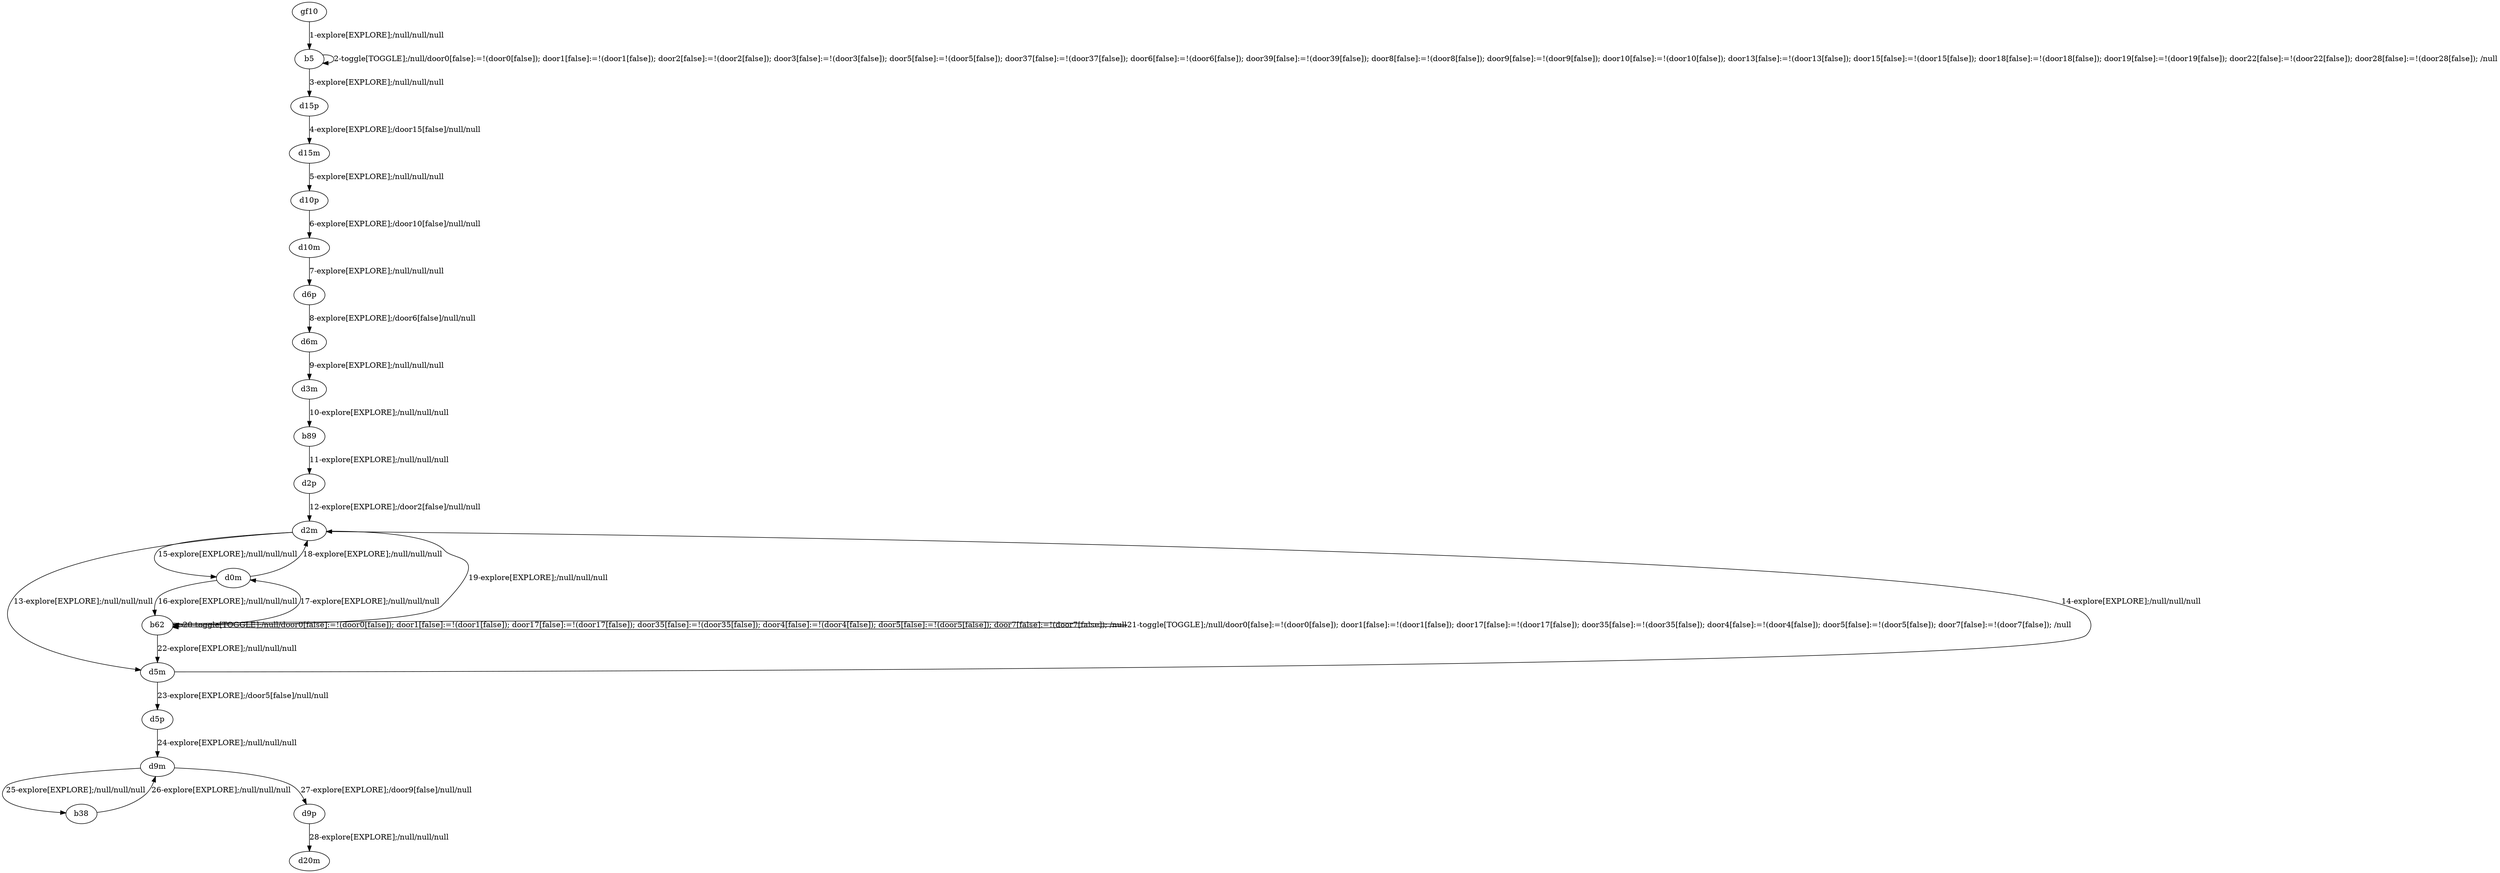 # Total number of goals covered by this test: 1
# d0m --> b62

digraph g {
"gf10" -> "b5" [label = "1-explore[EXPLORE];/null/null/null"];
"b5" -> "b5" [label = "2-toggle[TOGGLE];/null/door0[false]:=!(door0[false]); door1[false]:=!(door1[false]); door2[false]:=!(door2[false]); door3[false]:=!(door3[false]); door5[false]:=!(door5[false]); door37[false]:=!(door37[false]); door6[false]:=!(door6[false]); door39[false]:=!(door39[false]); door8[false]:=!(door8[false]); door9[false]:=!(door9[false]); door10[false]:=!(door10[false]); door13[false]:=!(door13[false]); door15[false]:=!(door15[false]); door18[false]:=!(door18[false]); door19[false]:=!(door19[false]); door22[false]:=!(door22[false]); door28[false]:=!(door28[false]); /null"];
"b5" -> "d15p" [label = "3-explore[EXPLORE];/null/null/null"];
"d15p" -> "d15m" [label = "4-explore[EXPLORE];/door15[false]/null/null"];
"d15m" -> "d10p" [label = "5-explore[EXPLORE];/null/null/null"];
"d10p" -> "d10m" [label = "6-explore[EXPLORE];/door10[false]/null/null"];
"d10m" -> "d6p" [label = "7-explore[EXPLORE];/null/null/null"];
"d6p" -> "d6m" [label = "8-explore[EXPLORE];/door6[false]/null/null"];
"d6m" -> "d3m" [label = "9-explore[EXPLORE];/null/null/null"];
"d3m" -> "b89" [label = "10-explore[EXPLORE];/null/null/null"];
"b89" -> "d2p" [label = "11-explore[EXPLORE];/null/null/null"];
"d2p" -> "d2m" [label = "12-explore[EXPLORE];/door2[false]/null/null"];
"d2m" -> "d5m" [label = "13-explore[EXPLORE];/null/null/null"];
"d5m" -> "d2m" [label = "14-explore[EXPLORE];/null/null/null"];
"d2m" -> "d0m" [label = "15-explore[EXPLORE];/null/null/null"];
"d0m" -> "b62" [label = "16-explore[EXPLORE];/null/null/null"];
"b62" -> "d0m" [label = "17-explore[EXPLORE];/null/null/null"];
"d0m" -> "d2m" [label = "18-explore[EXPLORE];/null/null/null"];
"d2m" -> "b62" [label = "19-explore[EXPLORE];/null/null/null"];
"b62" -> "b62" [label = "20-toggle[TOGGLE];/null/door0[false]:=!(door0[false]); door1[false]:=!(door1[false]); door17[false]:=!(door17[false]); door35[false]:=!(door35[false]); door4[false]:=!(door4[false]); door5[false]:=!(door5[false]); door7[false]:=!(door7[false]); /null"];
"b62" -> "b62" [label = "21-toggle[TOGGLE];/null/door0[false]:=!(door0[false]); door1[false]:=!(door1[false]); door17[false]:=!(door17[false]); door35[false]:=!(door35[false]); door4[false]:=!(door4[false]); door5[false]:=!(door5[false]); door7[false]:=!(door7[false]); /null"];
"b62" -> "d5m" [label = "22-explore[EXPLORE];/null/null/null"];
"d5m" -> "d5p" [label = "23-explore[EXPLORE];/door5[false]/null/null"];
"d5p" -> "d9m" [label = "24-explore[EXPLORE];/null/null/null"];
"d9m" -> "b38" [label = "25-explore[EXPLORE];/null/null/null"];
"b38" -> "d9m" [label = "26-explore[EXPLORE];/null/null/null"];
"d9m" -> "d9p" [label = "27-explore[EXPLORE];/door9[false]/null/null"];
"d9p" -> "d20m" [label = "28-explore[EXPLORE];/null/null/null"];
}